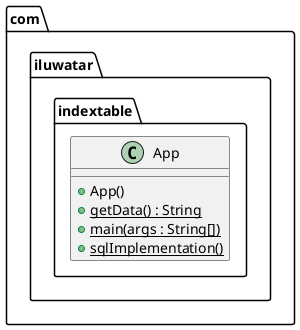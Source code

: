 @startuml
package com.iluwatar.indextable {
  class App {
    + App()
    + getData() : String {static}
    + main(args : String[]) {static}
    + sqlImplementation() {static}
  }
}
@enduml